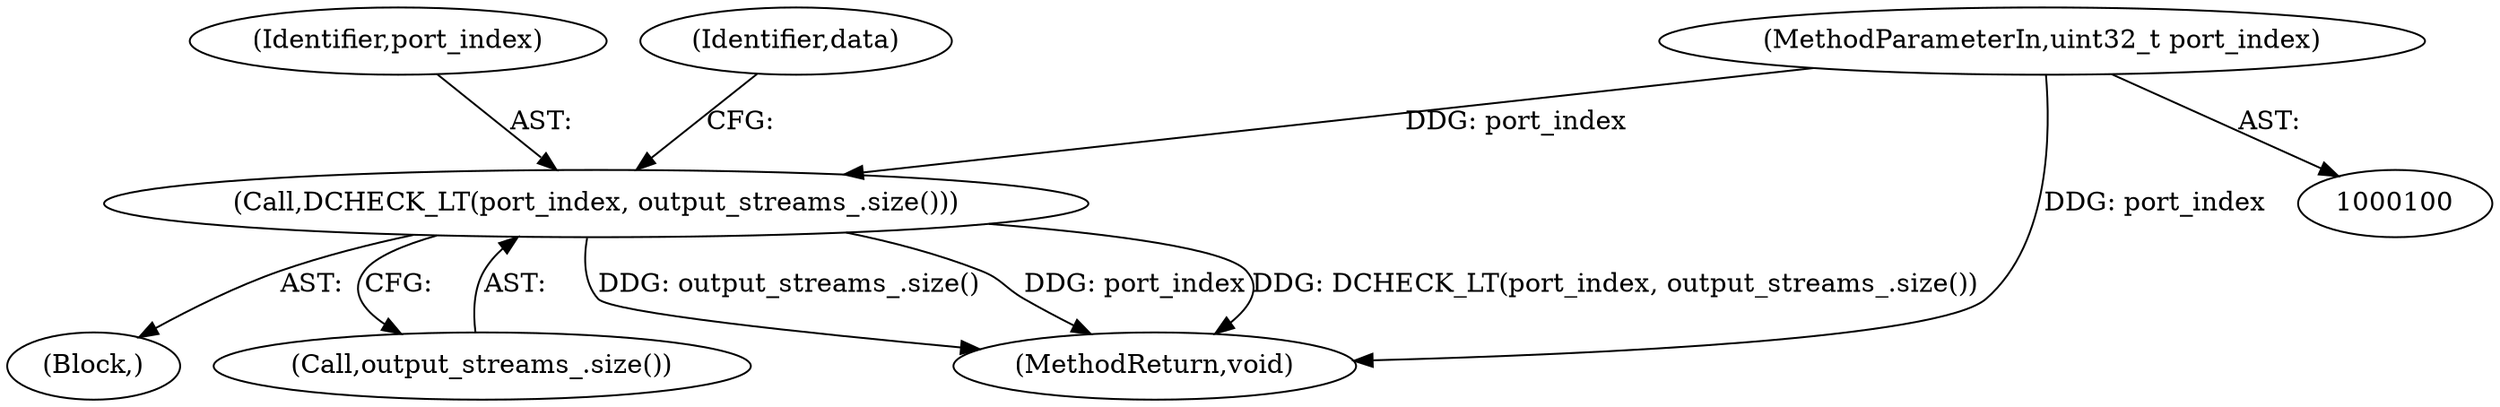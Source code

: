 digraph "1_Chrome_5576cbc1d3e214dfbb5d3ffcdbe82aa8ba0088fc@del" {
"1000106" [label="(Call,DCHECK_LT(port_index, output_streams_.size()))"];
"1000102" [label="(MethodParameterIn,uint32_t port_index)"];
"1000102" [label="(MethodParameterIn,uint32_t port_index)"];
"1000105" [label="(Block,)"];
"1000107" [label="(Identifier,port_index)"];
"1000106" [label="(Call,DCHECK_LT(port_index, output_streams_.size()))"];
"1000108" [label="(Call,output_streams_.size())"];
"1000113" [label="(MethodReturn,void)"];
"1000110" [label="(Identifier,data)"];
"1000106" -> "1000105"  [label="AST: "];
"1000106" -> "1000108"  [label="CFG: "];
"1000107" -> "1000106"  [label="AST: "];
"1000108" -> "1000106"  [label="AST: "];
"1000110" -> "1000106"  [label="CFG: "];
"1000106" -> "1000113"  [label="DDG: output_streams_.size()"];
"1000106" -> "1000113"  [label="DDG: port_index"];
"1000106" -> "1000113"  [label="DDG: DCHECK_LT(port_index, output_streams_.size())"];
"1000102" -> "1000106"  [label="DDG: port_index"];
"1000102" -> "1000100"  [label="AST: "];
"1000102" -> "1000113"  [label="DDG: port_index"];
}
